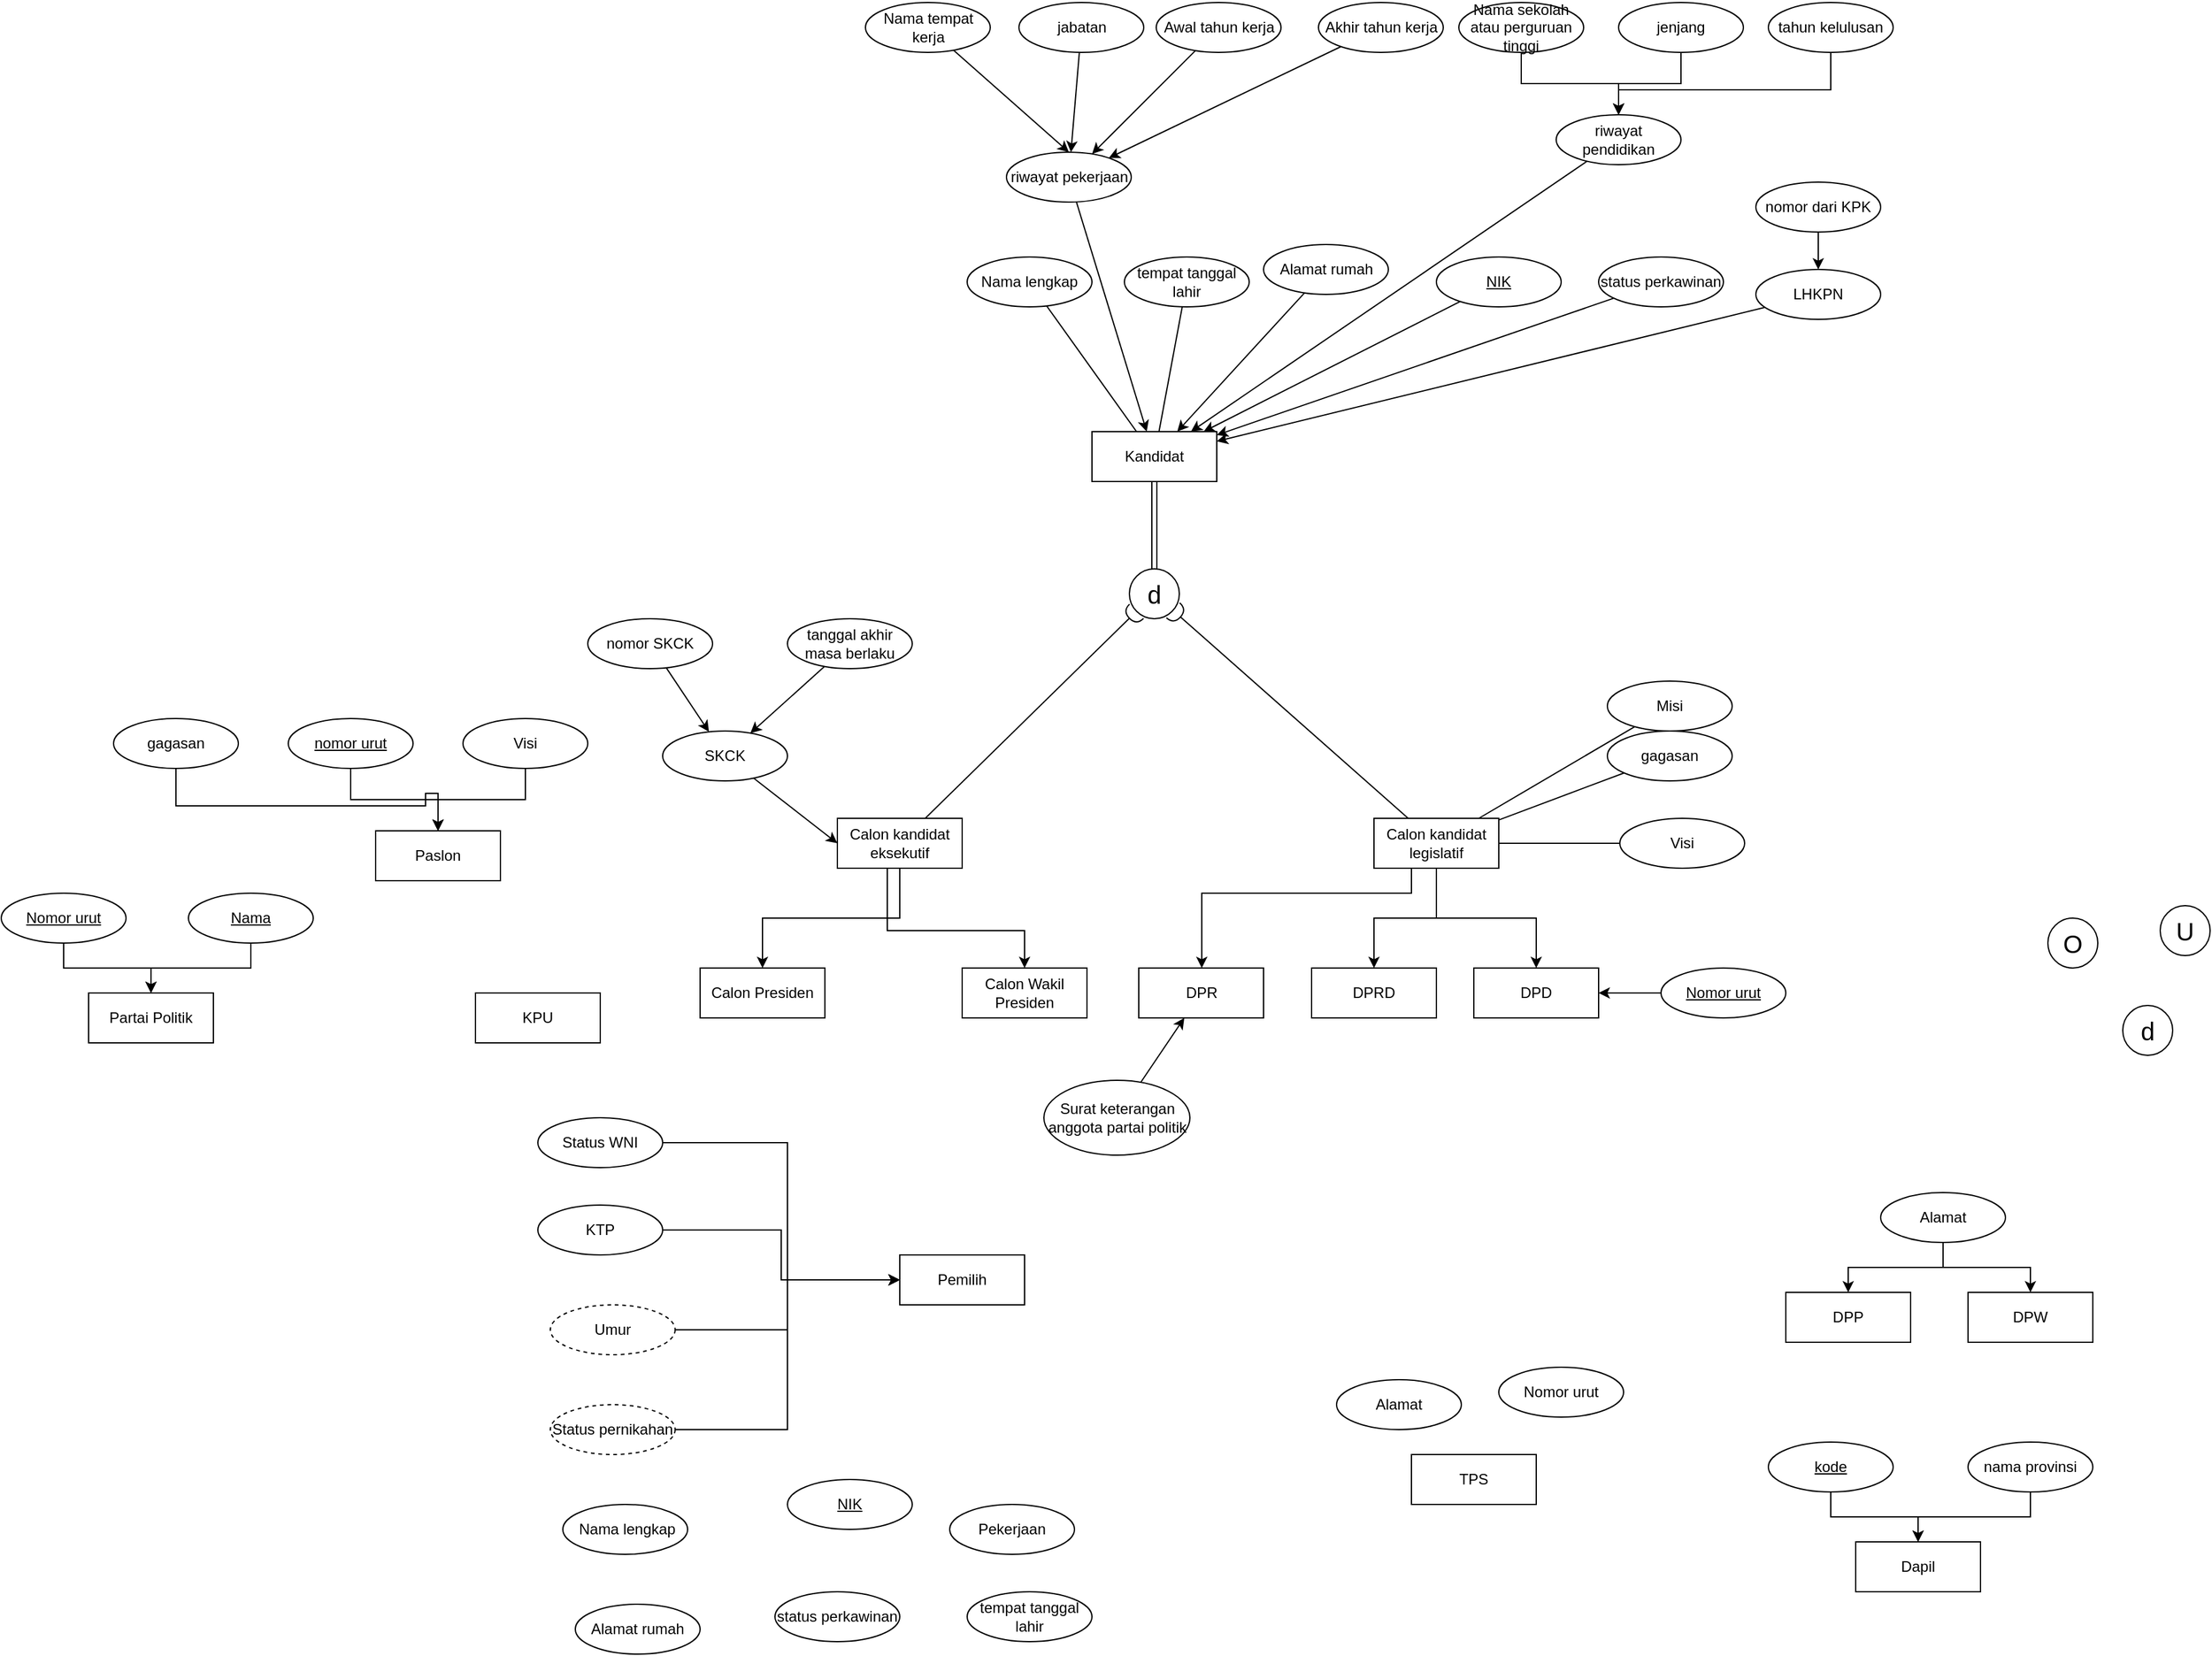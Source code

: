 <mxfile version="23.1.6" type="github">
  <diagram name="Page-1" id="nqy8MYTfZK-IS5IxkyHg">
    <mxGraphModel dx="1665" dy="1582" grid="1" gridSize="10" guides="1" tooltips="1" connect="1" arrows="1" fold="1" page="1" pageScale="1" pageWidth="827" pageHeight="1169" math="0" shadow="0">
      <root>
        <mxCell id="0" />
        <mxCell id="1" parent="0" />
        <mxCell id="Rp_q8d3P8gBAkOt-X-FX-1" value="DPR" style="whiteSpace=wrap;html=1;align=center;" parent="1" vertex="1">
          <mxGeometry x="351.5" y="110" width="100" height="40" as="geometry" />
        </mxCell>
        <mxCell id="Rp_q8d3P8gBAkOt-X-FX-2" value="DPRD" style="whiteSpace=wrap;html=1;align=center;" parent="1" vertex="1">
          <mxGeometry x="490" y="110" width="100" height="40" as="geometry" />
        </mxCell>
        <mxCell id="Rp_q8d3P8gBAkOt-X-FX-3" value="DPD" style="whiteSpace=wrap;html=1;align=center;" parent="1" vertex="1">
          <mxGeometry x="620" y="110" width="100" height="40" as="geometry" />
        </mxCell>
        <mxCell id="Rp_q8d3P8gBAkOt-X-FX-4" value="Calon Presiden" style="whiteSpace=wrap;html=1;align=center;" parent="1" vertex="1">
          <mxGeometry y="110" width="100" height="40" as="geometry" />
        </mxCell>
        <mxCell id="Rp_q8d3P8gBAkOt-X-FX-5" value="Calon Wakil Presiden" style="whiteSpace=wrap;html=1;align=center;" parent="1" vertex="1">
          <mxGeometry x="210" y="110" width="100" height="40" as="geometry" />
        </mxCell>
        <mxCell id="InDd5PstnEUt9IAhVS5L-17" style="edgeStyle=orthogonalEdgeStyle;rounded=0;orthogonalLoop=1;jettySize=auto;html=1;" edge="1" parent="1" source="06MVGboHxHlyO1YCg4qo-1" target="Rp_q8d3P8gBAkOt-X-FX-4">
          <mxGeometry relative="1" as="geometry">
            <Array as="points">
              <mxPoint x="160" y="70" />
              <mxPoint x="50" y="70" />
            </Array>
          </mxGeometry>
        </mxCell>
        <mxCell id="InDd5PstnEUt9IAhVS5L-18" style="edgeStyle=orthogonalEdgeStyle;rounded=0;orthogonalLoop=1;jettySize=auto;html=1;" edge="1" parent="1" source="06MVGboHxHlyO1YCg4qo-1" target="Rp_q8d3P8gBAkOt-X-FX-5">
          <mxGeometry relative="1" as="geometry">
            <Array as="points">
              <mxPoint x="150" y="80" />
              <mxPoint x="260" y="80" />
            </Array>
          </mxGeometry>
        </mxCell>
        <mxCell id="06MVGboHxHlyO1YCg4qo-1" value="Calon kandidat eksekutif" style="whiteSpace=wrap;html=1;align=center;" parent="1" vertex="1">
          <mxGeometry x="110" y="-10" width="100" height="40" as="geometry" />
        </mxCell>
        <mxCell id="InDd5PstnEUt9IAhVS5L-21" style="edgeStyle=orthogonalEdgeStyle;rounded=0;orthogonalLoop=1;jettySize=auto;html=1;" edge="1" parent="1" source="06MVGboHxHlyO1YCg4qo-2" target="Rp_q8d3P8gBAkOt-X-FX-1">
          <mxGeometry relative="1" as="geometry">
            <Array as="points">
              <mxPoint x="570" y="50" />
              <mxPoint x="402" y="50" />
            </Array>
          </mxGeometry>
        </mxCell>
        <mxCell id="InDd5PstnEUt9IAhVS5L-22" style="edgeStyle=orthogonalEdgeStyle;rounded=0;orthogonalLoop=1;jettySize=auto;html=1;" edge="1" parent="1" source="06MVGboHxHlyO1YCg4qo-2" target="Rp_q8d3P8gBAkOt-X-FX-3">
          <mxGeometry relative="1" as="geometry" />
        </mxCell>
        <mxCell id="InDd5PstnEUt9IAhVS5L-23" style="edgeStyle=orthogonalEdgeStyle;rounded=0;orthogonalLoop=1;jettySize=auto;html=1;" edge="1" parent="1" source="06MVGboHxHlyO1YCg4qo-2" target="Rp_q8d3P8gBAkOt-X-FX-2">
          <mxGeometry relative="1" as="geometry" />
        </mxCell>
        <mxCell id="06MVGboHxHlyO1YCg4qo-2" value="Calon kandidat legislatif" style="whiteSpace=wrap;html=1;align=center;" parent="1" vertex="1">
          <mxGeometry x="540" y="-10" width="100" height="40" as="geometry" />
        </mxCell>
        <mxCell id="06MVGboHxHlyO1YCg4qo-3" value="Dapil" style="whiteSpace=wrap;html=1;align=center;" parent="1" vertex="1">
          <mxGeometry x="926" y="570" width="100" height="40" as="geometry" />
        </mxCell>
        <mxCell id="06MVGboHxHlyO1YCg4qo-10" value="" style="group" parent="1" vertex="1" connectable="0">
          <mxGeometry x="-560" y="50" width="250" height="120" as="geometry" />
        </mxCell>
        <mxCell id="06MVGboHxHlyO1YCg4qo-4" value="Partai Politik" style="whiteSpace=wrap;html=1;align=center;" parent="06MVGboHxHlyO1YCg4qo-10" vertex="1">
          <mxGeometry x="70" y="80" width="100" height="40" as="geometry" />
        </mxCell>
        <mxCell id="06MVGboHxHlyO1YCg4qo-90" style="edgeStyle=orthogonalEdgeStyle;rounded=0;orthogonalLoop=1;jettySize=auto;html=1;" parent="06MVGboHxHlyO1YCg4qo-10" source="06MVGboHxHlyO1YCg4qo-6" target="06MVGboHxHlyO1YCg4qo-4" edge="1">
          <mxGeometry relative="1" as="geometry" />
        </mxCell>
        <mxCell id="06MVGboHxHlyO1YCg4qo-6" value="&lt;u&gt;Nomor urut&lt;/u&gt;" style="ellipse;whiteSpace=wrap;html=1;align=center;" parent="06MVGboHxHlyO1YCg4qo-10" vertex="1">
          <mxGeometry width="100" height="40" as="geometry" />
        </mxCell>
        <mxCell id="06MVGboHxHlyO1YCg4qo-7" value="&lt;u&gt;Nama&lt;/u&gt;" style="ellipse;whiteSpace=wrap;html=1;align=center;" parent="06MVGboHxHlyO1YCg4qo-10" vertex="1">
          <mxGeometry x="150" width="100" height="40" as="geometry" />
        </mxCell>
        <mxCell id="06MVGboHxHlyO1YCg4qo-8" style="edgeStyle=orthogonalEdgeStyle;rounded=0;orthogonalLoop=1;jettySize=auto;html=1;entryX=0.5;entryY=0;entryDx=0;entryDy=0;" parent="06MVGboHxHlyO1YCg4qo-10" source="06MVGboHxHlyO1YCg4qo-7" target="06MVGboHxHlyO1YCg4qo-4" edge="1">
          <mxGeometry relative="1" as="geometry" />
        </mxCell>
        <mxCell id="06MVGboHxHlyO1YCg4qo-22" value="DPP" style="whiteSpace=wrap;html=1;align=center;" parent="1" vertex="1">
          <mxGeometry x="870" y="370" width="100" height="40" as="geometry" />
        </mxCell>
        <mxCell id="06MVGboHxHlyO1YCg4qo-24" value="DPW" style="whiteSpace=wrap;html=1;align=center;" parent="1" vertex="1">
          <mxGeometry x="1016" y="370" width="100" height="40" as="geometry" />
        </mxCell>
        <mxCell id="06MVGboHxHlyO1YCg4qo-26" style="edgeStyle=orthogonalEdgeStyle;rounded=0;orthogonalLoop=1;jettySize=auto;html=1;entryX=0.5;entryY=0;entryDx=0;entryDy=0;" parent="1" source="06MVGboHxHlyO1YCg4qo-25" target="06MVGboHxHlyO1YCg4qo-24" edge="1">
          <mxGeometry relative="1" as="geometry" />
        </mxCell>
        <mxCell id="06MVGboHxHlyO1YCg4qo-27" style="edgeStyle=orthogonalEdgeStyle;rounded=0;orthogonalLoop=1;jettySize=auto;html=1;entryX=0.5;entryY=0;entryDx=0;entryDy=0;" parent="1" source="06MVGboHxHlyO1YCg4qo-25" target="06MVGboHxHlyO1YCg4qo-22" edge="1">
          <mxGeometry relative="1" as="geometry" />
        </mxCell>
        <mxCell id="06MVGboHxHlyO1YCg4qo-25" value="Alamat" style="ellipse;whiteSpace=wrap;html=1;align=center;" parent="1" vertex="1">
          <mxGeometry x="946" y="290" width="100" height="40" as="geometry" />
        </mxCell>
        <mxCell id="06MVGboHxHlyO1YCg4qo-28" value="KPU" style="whiteSpace=wrap;html=1;align=center;" parent="1" vertex="1">
          <mxGeometry x="-180" y="130" width="100" height="40" as="geometry" />
        </mxCell>
        <mxCell id="06MVGboHxHlyO1YCg4qo-74" value="" style="group" parent="1" vertex="1" connectable="0">
          <mxGeometry x="-90" y="-170" width="260" height="130" as="geometry" />
        </mxCell>
        <mxCell id="06MVGboHxHlyO1YCg4qo-68" value="SKCK" style="ellipse;whiteSpace=wrap;html=1;align=center;" parent="06MVGboHxHlyO1YCg4qo-74" vertex="1">
          <mxGeometry x="60" y="90" width="100" height="40" as="geometry" />
        </mxCell>
        <mxCell id="06MVGboHxHlyO1YCg4qo-70" value="tanggal akhir masa berlaku" style="ellipse;whiteSpace=wrap;html=1;align=center;" parent="06MVGboHxHlyO1YCg4qo-74" vertex="1">
          <mxGeometry x="160" width="100" height="40" as="geometry" />
        </mxCell>
        <mxCell id="06MVGboHxHlyO1YCg4qo-69" value="nomor SKCK" style="ellipse;whiteSpace=wrap;html=1;align=center;" parent="06MVGboHxHlyO1YCg4qo-74" vertex="1">
          <mxGeometry width="100" height="40" as="geometry" />
        </mxCell>
        <mxCell id="06MVGboHxHlyO1YCg4qo-72" style="rounded=0;orthogonalLoop=1;jettySize=auto;html=1;" parent="06MVGboHxHlyO1YCg4qo-74" source="06MVGboHxHlyO1YCg4qo-70" target="06MVGboHxHlyO1YCg4qo-68" edge="1">
          <mxGeometry relative="1" as="geometry" />
        </mxCell>
        <mxCell id="06MVGboHxHlyO1YCg4qo-71" style="rounded=0;orthogonalLoop=1;jettySize=auto;html=1;" parent="06MVGboHxHlyO1YCg4qo-74" source="06MVGboHxHlyO1YCg4qo-69" target="06MVGboHxHlyO1YCg4qo-68" edge="1">
          <mxGeometry relative="1" as="geometry" />
        </mxCell>
        <mxCell id="06MVGboHxHlyO1YCg4qo-75" style="rounded=0;orthogonalLoop=1;jettySize=auto;html=1;entryX=0;entryY=0.5;entryDx=0;entryDy=0;" parent="1" source="06MVGboHxHlyO1YCg4qo-68" target="06MVGboHxHlyO1YCg4qo-1" edge="1">
          <mxGeometry relative="1" as="geometry" />
        </mxCell>
        <mxCell id="06MVGboHxHlyO1YCg4qo-79" value="Paslon" style="whiteSpace=wrap;html=1;align=center;" parent="1" vertex="1">
          <mxGeometry x="-260" width="100" height="40" as="geometry" />
        </mxCell>
        <mxCell id="06MVGboHxHlyO1YCg4qo-88" style="edgeStyle=orthogonalEdgeStyle;rounded=0;orthogonalLoop=1;jettySize=auto;html=1;entryX=0.5;entryY=0;entryDx=0;entryDy=0;" parent="1" source="06MVGboHxHlyO1YCg4qo-81" target="06MVGboHxHlyO1YCg4qo-79" edge="1">
          <mxGeometry relative="1" as="geometry" />
        </mxCell>
        <mxCell id="06MVGboHxHlyO1YCg4qo-81" value="&lt;u&gt;nomor urut&lt;/u&gt;" style="ellipse;whiteSpace=wrap;html=1;align=center;" parent="1" vertex="1">
          <mxGeometry x="-330" y="-90" width="100" height="40" as="geometry" />
        </mxCell>
        <mxCell id="06MVGboHxHlyO1YCg4qo-87" style="edgeStyle=orthogonalEdgeStyle;rounded=0;orthogonalLoop=1;jettySize=auto;html=1;entryX=0.5;entryY=0;entryDx=0;entryDy=0;" parent="1" source="06MVGboHxHlyO1YCg4qo-82" target="06MVGboHxHlyO1YCg4qo-79" edge="1">
          <mxGeometry relative="1" as="geometry" />
        </mxCell>
        <mxCell id="06MVGboHxHlyO1YCg4qo-82" value="Visi" style="ellipse;whiteSpace=wrap;html=1;align=center;" parent="1" vertex="1">
          <mxGeometry x="-190" y="-90" width="100" height="40" as="geometry" />
        </mxCell>
        <mxCell id="06MVGboHxHlyO1YCg4qo-89" style="edgeStyle=orthogonalEdgeStyle;rounded=0;orthogonalLoop=1;jettySize=auto;html=1;" parent="1" source="06MVGboHxHlyO1YCg4qo-83" target="06MVGboHxHlyO1YCg4qo-79" edge="1">
          <mxGeometry relative="1" as="geometry">
            <Array as="points">
              <mxPoint x="-420" y="-20" />
              <mxPoint x="-220" y="-20" />
              <mxPoint x="-220" y="-30" />
              <mxPoint x="-210" y="-30" />
            </Array>
          </mxGeometry>
        </mxCell>
        <mxCell id="06MVGboHxHlyO1YCg4qo-83" value="gagasan" style="ellipse;whiteSpace=wrap;html=1;align=center;" parent="1" vertex="1">
          <mxGeometry x="-470" y="-90" width="100" height="40" as="geometry" />
        </mxCell>
        <mxCell id="06MVGboHxHlyO1YCg4qo-95" style="edgeStyle=orthogonalEdgeStyle;rounded=0;orthogonalLoop=1;jettySize=auto;html=1;curved=0;strokeColor=none;" parent="1" source="06MVGboHxHlyO1YCg4qo-91" target="Rp_q8d3P8gBAkOt-X-FX-2" edge="1">
          <mxGeometry relative="1" as="geometry">
            <Array as="points">
              <mxPoint x="382" y="80" />
              <mxPoint x="540" y="80" />
            </Array>
          </mxGeometry>
        </mxCell>
        <mxCell id="InDd5PstnEUt9IAhVS5L-24" style="rounded=0;orthogonalLoop=1;jettySize=auto;html=1;" edge="1" parent="1" source="06MVGboHxHlyO1YCg4qo-91" target="Rp_q8d3P8gBAkOt-X-FX-1">
          <mxGeometry relative="1" as="geometry" />
        </mxCell>
        <mxCell id="06MVGboHxHlyO1YCg4qo-91" value="Surat keterangan anggota partai politik" style="ellipse;whiteSpace=wrap;html=1;align=center;" parent="1" vertex="1">
          <mxGeometry x="275.5" y="200" width="117" height="60" as="geometry" />
        </mxCell>
        <mxCell id="06MVGboHxHlyO1YCg4qo-98" style="rounded=0;orthogonalLoop=1;jettySize=auto;html=1;endArrow=none;endFill=0;" parent="1" source="06MVGboHxHlyO1YCg4qo-97" target="06MVGboHxHlyO1YCg4qo-2" edge="1">
          <mxGeometry relative="1" as="geometry" />
        </mxCell>
        <mxCell id="06MVGboHxHlyO1YCg4qo-97" value="Visi" style="ellipse;whiteSpace=wrap;html=1;align=center;" parent="1" vertex="1">
          <mxGeometry x="737" y="-10" width="100" height="40" as="geometry" />
        </mxCell>
        <mxCell id="06MVGboHxHlyO1YCg4qo-102" style="rounded=0;orthogonalLoop=1;jettySize=auto;html=1;endArrow=none;endFill=0;" parent="1" source="06MVGboHxHlyO1YCg4qo-99" target="06MVGboHxHlyO1YCg4qo-2" edge="1">
          <mxGeometry relative="1" as="geometry" />
        </mxCell>
        <mxCell id="06MVGboHxHlyO1YCg4qo-99" value="Misi" style="ellipse;whiteSpace=wrap;html=1;align=center;" parent="1" vertex="1">
          <mxGeometry x="727" y="-120" width="100" height="40" as="geometry" />
        </mxCell>
        <mxCell id="06MVGboHxHlyO1YCg4qo-101" style="rounded=0;orthogonalLoop=1;jettySize=auto;html=1;endArrow=none;endFill=0;" parent="1" source="06MVGboHxHlyO1YCg4qo-100" target="06MVGboHxHlyO1YCg4qo-2" edge="1">
          <mxGeometry relative="1" as="geometry" />
        </mxCell>
        <mxCell id="06MVGboHxHlyO1YCg4qo-100" value="gagasan" style="ellipse;whiteSpace=wrap;html=1;align=center;" parent="1" vertex="1">
          <mxGeometry x="727" y="-80" width="100" height="40" as="geometry" />
        </mxCell>
        <mxCell id="06MVGboHxHlyO1YCg4qo-106" style="edgeStyle=orthogonalEdgeStyle;rounded=0;orthogonalLoop=1;jettySize=auto;html=1;" parent="1" source="06MVGboHxHlyO1YCg4qo-103" target="06MVGboHxHlyO1YCg4qo-3" edge="1">
          <mxGeometry relative="1" as="geometry" />
        </mxCell>
        <mxCell id="06MVGboHxHlyO1YCg4qo-103" value="&lt;u&gt;kode&lt;/u&gt;" style="ellipse;whiteSpace=wrap;html=1;align=center;" parent="1" vertex="1">
          <mxGeometry x="856" y="490" width="100" height="40" as="geometry" />
        </mxCell>
        <mxCell id="06MVGboHxHlyO1YCg4qo-107" style="edgeStyle=orthogonalEdgeStyle;rounded=0;orthogonalLoop=1;jettySize=auto;html=1;" parent="1" source="06MVGboHxHlyO1YCg4qo-105" target="06MVGboHxHlyO1YCg4qo-3" edge="1">
          <mxGeometry relative="1" as="geometry" />
        </mxCell>
        <mxCell id="06MVGboHxHlyO1YCg4qo-105" value="nama provinsi" style="ellipse;whiteSpace=wrap;html=1;align=center;" parent="1" vertex="1">
          <mxGeometry x="1016" y="490" width="100" height="40" as="geometry" />
        </mxCell>
        <mxCell id="06MVGboHxHlyO1YCg4qo-109" style="edgeStyle=orthogonalEdgeStyle;rounded=0;orthogonalLoop=1;jettySize=auto;html=1;" parent="1" source="06MVGboHxHlyO1YCg4qo-108" target="Rp_q8d3P8gBAkOt-X-FX-3" edge="1">
          <mxGeometry relative="1" as="geometry" />
        </mxCell>
        <mxCell id="06MVGboHxHlyO1YCg4qo-108" value="&lt;u&gt;Nomor urut&lt;/u&gt;" style="ellipse;whiteSpace=wrap;html=1;align=center;" parent="1" vertex="1">
          <mxGeometry x="770" y="110" width="100" height="40" as="geometry" />
        </mxCell>
        <mxCell id="06MVGboHxHlyO1YCg4qo-110" value="Pemilih" style="whiteSpace=wrap;html=1;align=center;" parent="1" vertex="1">
          <mxGeometry x="160" y="340" width="100" height="40" as="geometry" />
        </mxCell>
        <mxCell id="06MVGboHxHlyO1YCg4qo-120" style="edgeStyle=orthogonalEdgeStyle;rounded=0;orthogonalLoop=1;jettySize=auto;html=1;" parent="1" source="06MVGboHxHlyO1YCg4qo-112" target="06MVGboHxHlyO1YCg4qo-110" edge="1">
          <mxGeometry relative="1" as="geometry">
            <Array as="points">
              <mxPoint x="70" y="250" />
              <mxPoint x="70" y="360" />
            </Array>
          </mxGeometry>
        </mxCell>
        <mxCell id="06MVGboHxHlyO1YCg4qo-112" value="Status WNI" style="ellipse;whiteSpace=wrap;html=1;align=center;" parent="1" vertex="1">
          <mxGeometry x="-130" y="230" width="100" height="40" as="geometry" />
        </mxCell>
        <mxCell id="06MVGboHxHlyO1YCg4qo-121" style="edgeStyle=orthogonalEdgeStyle;rounded=0;orthogonalLoop=1;jettySize=auto;html=1;" parent="1" source="06MVGboHxHlyO1YCg4qo-113" target="06MVGboHxHlyO1YCg4qo-110" edge="1">
          <mxGeometry relative="1" as="geometry" />
        </mxCell>
        <mxCell id="06MVGboHxHlyO1YCg4qo-113" value="KTP" style="ellipse;whiteSpace=wrap;html=1;align=center;" parent="1" vertex="1">
          <mxGeometry x="-130" y="300" width="100" height="40" as="geometry" />
        </mxCell>
        <mxCell id="06MVGboHxHlyO1YCg4qo-122" style="edgeStyle=orthogonalEdgeStyle;rounded=0;orthogonalLoop=1;jettySize=auto;html=1;" parent="1" source="06MVGboHxHlyO1YCg4qo-115" target="06MVGboHxHlyO1YCg4qo-110" edge="1">
          <mxGeometry relative="1" as="geometry" />
        </mxCell>
        <mxCell id="06MVGboHxHlyO1YCg4qo-115" value="Umur" style="ellipse;whiteSpace=wrap;html=1;align=center;dashed=1;" parent="1" vertex="1">
          <mxGeometry x="-120" y="380" width="100" height="40" as="geometry" />
        </mxCell>
        <mxCell id="06MVGboHxHlyO1YCg4qo-123" style="edgeStyle=orthogonalEdgeStyle;rounded=0;orthogonalLoop=1;jettySize=auto;html=1;" parent="1" source="06MVGboHxHlyO1YCg4qo-119" target="06MVGboHxHlyO1YCg4qo-110" edge="1">
          <mxGeometry relative="1" as="geometry">
            <Array as="points">
              <mxPoint x="70" y="480" />
              <mxPoint x="70" y="360" />
            </Array>
          </mxGeometry>
        </mxCell>
        <mxCell id="06MVGboHxHlyO1YCg4qo-119" value="Status pernikahan" style="ellipse;whiteSpace=wrap;html=1;align=center;dashed=1;" parent="1" vertex="1">
          <mxGeometry x="-120" y="460" width="100" height="40" as="geometry" />
        </mxCell>
        <mxCell id="06MVGboHxHlyO1YCg4qo-124" value="&amp;nbsp;Nama lengkap" style="ellipse;whiteSpace=wrap;html=1;align=center;" parent="1" vertex="1">
          <mxGeometry x="-110" y="540" width="100" height="40" as="geometry" />
        </mxCell>
        <mxCell id="06MVGboHxHlyO1YCg4qo-126" value="Alamat rumah" style="ellipse;whiteSpace=wrap;html=1;align=center;" parent="1" vertex="1">
          <mxGeometry x="-100" y="620" width="100" height="40" as="geometry" />
        </mxCell>
        <mxCell id="06MVGboHxHlyO1YCg4qo-127" value="&lt;u&gt;NIK&lt;/u&gt;" style="ellipse;whiteSpace=wrap;html=1;align=center;" parent="1" vertex="1">
          <mxGeometry x="70" y="520" width="100" height="40" as="geometry" />
        </mxCell>
        <mxCell id="06MVGboHxHlyO1YCg4qo-130" value="status perkawinan" style="ellipse;whiteSpace=wrap;html=1;align=center;" parent="1" vertex="1">
          <mxGeometry x="60" y="610" width="100" height="40" as="geometry" />
        </mxCell>
        <mxCell id="06MVGboHxHlyO1YCg4qo-133" value="tempat tanggal lahir" style="ellipse;whiteSpace=wrap;html=1;align=center;" parent="1" vertex="1">
          <mxGeometry x="214" y="610" width="100" height="40" as="geometry" />
        </mxCell>
        <mxCell id="06MVGboHxHlyO1YCg4qo-134" value="Pekerjaan" style="ellipse;whiteSpace=wrap;html=1;align=center;" parent="1" vertex="1">
          <mxGeometry x="200" y="540" width="100" height="40" as="geometry" />
        </mxCell>
        <mxCell id="06MVGboHxHlyO1YCg4qo-135" value="TPS" style="whiteSpace=wrap;html=1;align=center;" parent="1" vertex="1">
          <mxGeometry x="570" y="500" width="100" height="40" as="geometry" />
        </mxCell>
        <mxCell id="06MVGboHxHlyO1YCg4qo-136" value="Nomor urut" style="ellipse;whiteSpace=wrap;html=1;align=center;" parent="1" vertex="1">
          <mxGeometry x="640" y="430" width="100" height="40" as="geometry" />
        </mxCell>
        <mxCell id="06MVGboHxHlyO1YCg4qo-137" value="Alamat" style="ellipse;whiteSpace=wrap;html=1;align=center;" parent="1" vertex="1">
          <mxGeometry x="510" y="440" width="100" height="40" as="geometry" />
        </mxCell>
        <mxCell id="InDd5PstnEUt9IAhVS5L-10" value="&lt;font style=&quot;font-size: 20px;&quot;&gt;d&lt;/font&gt;" style="ellipse;whiteSpace=wrap;html=1;aspect=fixed;" vertex="1" parent="1">
          <mxGeometry x="1140" y="140" width="40" height="40" as="geometry" />
        </mxCell>
        <mxCell id="InDd5PstnEUt9IAhVS5L-11" value="&lt;font style=&quot;font-size: 20px;&quot;&gt;U&lt;/font&gt;" style="ellipse;whiteSpace=wrap;html=1;aspect=fixed;" vertex="1" parent="1">
          <mxGeometry x="1170" y="60" width="40" height="40" as="geometry" />
        </mxCell>
        <mxCell id="InDd5PstnEUt9IAhVS5L-13" value="&lt;font style=&quot;font-size: 20px;&quot;&gt;O&lt;/font&gt;" style="ellipse;whiteSpace=wrap;html=1;aspect=fixed;" vertex="1" parent="1">
          <mxGeometry x="1080" y="70" width="40" height="40" as="geometry" />
        </mxCell>
        <mxCell id="InDd5PstnEUt9IAhVS5L-39" style="rounded=0;orthogonalLoop=1;jettySize=auto;html=1;endArrow=none;endFill=0;shape=link;" edge="1" parent="1" source="06MVGboHxHlyO1YCg4qo-29" target="InDd5PstnEUt9IAhVS5L-38">
          <mxGeometry relative="1" as="geometry" />
        </mxCell>
        <mxCell id="06MVGboHxHlyO1YCg4qo-29" value="Kandidat" style="whiteSpace=wrap;html=1;align=center;" parent="1" vertex="1">
          <mxGeometry x="314" y="-320" width="100" height="40" as="geometry" />
        </mxCell>
        <mxCell id="06MVGboHxHlyO1YCg4qo-30" value="Nama lengkap" style="ellipse;whiteSpace=wrap;html=1;align=center;" parent="1" vertex="1">
          <mxGeometry x="214" y="-460" width="100" height="40" as="geometry" />
        </mxCell>
        <mxCell id="06MVGboHxHlyO1YCg4qo-31" value="tempat tanggal lahir" style="ellipse;whiteSpace=wrap;html=1;align=center;" parent="1" vertex="1">
          <mxGeometry x="340" y="-460" width="100" height="40" as="geometry" />
        </mxCell>
        <mxCell id="06MVGboHxHlyO1YCg4qo-32" value="Alamat rumah" style="ellipse;whiteSpace=wrap;html=1;align=center;" parent="1" vertex="1">
          <mxGeometry x="451.5" y="-470" width="100" height="40" as="geometry" />
        </mxCell>
        <mxCell id="06MVGboHxHlyO1YCg4qo-33" value="&lt;u&gt;NIK&lt;/u&gt;" style="ellipse;whiteSpace=wrap;html=1;align=center;" parent="1" vertex="1">
          <mxGeometry x="590" y="-460" width="100" height="40" as="geometry" />
        </mxCell>
        <mxCell id="06MVGboHxHlyO1YCg4qo-35" value="status perkawinan" style="ellipse;whiteSpace=wrap;html=1;align=center;" parent="1" vertex="1">
          <mxGeometry x="720" y="-460" width="100" height="40" as="geometry" />
        </mxCell>
        <mxCell id="06MVGboHxHlyO1YCg4qo-54" value="" style="group" parent="1" vertex="1" connectable="0">
          <mxGeometry x="132.5" y="-664" width="463" height="160" as="geometry" />
        </mxCell>
        <mxCell id="06MVGboHxHlyO1YCg4qo-36" value="riwayat pekerjaan" style="ellipse;whiteSpace=wrap;html=1;align=center;" parent="06MVGboHxHlyO1YCg4qo-54" vertex="1">
          <mxGeometry x="113" y="120" width="100" height="40" as="geometry" />
        </mxCell>
        <mxCell id="06MVGboHxHlyO1YCg4qo-43" style="rounded=0;orthogonalLoop=1;jettySize=auto;html=1;entryX=0.5;entryY=0;entryDx=0;entryDy=0;" parent="06MVGboHxHlyO1YCg4qo-54" source="06MVGboHxHlyO1YCg4qo-39" target="06MVGboHxHlyO1YCg4qo-36" edge="1">
          <mxGeometry relative="1" as="geometry" />
        </mxCell>
        <mxCell id="06MVGboHxHlyO1YCg4qo-39" value="Nama tempat kerja" style="ellipse;whiteSpace=wrap;html=1;align=center;" parent="06MVGboHxHlyO1YCg4qo-54" vertex="1">
          <mxGeometry width="100" height="40" as="geometry" />
        </mxCell>
        <mxCell id="06MVGboHxHlyO1YCg4qo-51" style="rounded=0;orthogonalLoop=1;jettySize=auto;html=1;" parent="06MVGboHxHlyO1YCg4qo-54" source="06MVGboHxHlyO1YCg4qo-40" target="06MVGboHxHlyO1YCg4qo-36" edge="1">
          <mxGeometry relative="1" as="geometry" />
        </mxCell>
        <mxCell id="06MVGboHxHlyO1YCg4qo-40" value="jabatan" style="ellipse;whiteSpace=wrap;html=1;align=center;" parent="06MVGboHxHlyO1YCg4qo-54" vertex="1">
          <mxGeometry x="123" width="100" height="40" as="geometry" />
        </mxCell>
        <mxCell id="06MVGboHxHlyO1YCg4qo-46" style="rounded=0;orthogonalLoop=1;jettySize=auto;html=1;" parent="06MVGboHxHlyO1YCg4qo-54" source="06MVGboHxHlyO1YCg4qo-41" target="06MVGboHxHlyO1YCg4qo-36" edge="1">
          <mxGeometry relative="1" as="geometry" />
        </mxCell>
        <mxCell id="06MVGboHxHlyO1YCg4qo-41" value="Awal tahun kerja" style="ellipse;whiteSpace=wrap;html=1;align=center;" parent="06MVGboHxHlyO1YCg4qo-54" vertex="1">
          <mxGeometry x="233" width="100" height="40" as="geometry" />
        </mxCell>
        <mxCell id="06MVGboHxHlyO1YCg4qo-49" style="rounded=0;orthogonalLoop=1;jettySize=auto;html=1;" parent="06MVGboHxHlyO1YCg4qo-54" source="06MVGboHxHlyO1YCg4qo-42" target="06MVGboHxHlyO1YCg4qo-36" edge="1">
          <mxGeometry relative="1" as="geometry" />
        </mxCell>
        <mxCell id="06MVGboHxHlyO1YCg4qo-42" value="Akhir tahun kerja" style="ellipse;whiteSpace=wrap;html=1;align=center;" parent="06MVGboHxHlyO1YCg4qo-54" vertex="1">
          <mxGeometry x="363" width="100" height="40" as="geometry" />
        </mxCell>
        <mxCell id="06MVGboHxHlyO1YCg4qo-62" value="" style="group" parent="1" vertex="1" connectable="0">
          <mxGeometry x="608" y="-664" width="348" height="130" as="geometry" />
        </mxCell>
        <mxCell id="06MVGboHxHlyO1YCg4qo-37" value="riwayat pendidikan" style="ellipse;whiteSpace=wrap;html=1;align=center;" parent="06MVGboHxHlyO1YCg4qo-62" vertex="1">
          <mxGeometry x="78" y="90" width="100" height="40" as="geometry" />
        </mxCell>
        <mxCell id="06MVGboHxHlyO1YCg4qo-58" style="edgeStyle=orthogonalEdgeStyle;rounded=0;orthogonalLoop=1;jettySize=auto;html=1;" parent="06MVGboHxHlyO1YCg4qo-62" source="06MVGboHxHlyO1YCg4qo-55" target="06MVGboHxHlyO1YCg4qo-37" edge="1">
          <mxGeometry relative="1" as="geometry" />
        </mxCell>
        <mxCell id="06MVGboHxHlyO1YCg4qo-55" value="Nama sekolah atau perguruan tinggi" style="ellipse;whiteSpace=wrap;html=1;align=center;" parent="06MVGboHxHlyO1YCg4qo-62" vertex="1">
          <mxGeometry width="100" height="40" as="geometry" />
        </mxCell>
        <mxCell id="06MVGboHxHlyO1YCg4qo-59" style="edgeStyle=orthogonalEdgeStyle;rounded=0;orthogonalLoop=1;jettySize=auto;html=1;" parent="06MVGboHxHlyO1YCg4qo-62" source="06MVGboHxHlyO1YCg4qo-56" target="06MVGboHxHlyO1YCg4qo-37" edge="1">
          <mxGeometry relative="1" as="geometry" />
        </mxCell>
        <mxCell id="06MVGboHxHlyO1YCg4qo-56" value="jenjang" style="ellipse;whiteSpace=wrap;html=1;align=center;" parent="06MVGboHxHlyO1YCg4qo-62" vertex="1">
          <mxGeometry x="128" width="100" height="40" as="geometry" />
        </mxCell>
        <mxCell id="06MVGboHxHlyO1YCg4qo-60" style="edgeStyle=orthogonalEdgeStyle;rounded=0;orthogonalLoop=1;jettySize=auto;html=1;" parent="06MVGboHxHlyO1YCg4qo-62" source="06MVGboHxHlyO1YCg4qo-57" target="06MVGboHxHlyO1YCg4qo-37" edge="1">
          <mxGeometry relative="1" as="geometry">
            <Array as="points">
              <mxPoint x="298" y="70" />
              <mxPoint x="128" y="70" />
            </Array>
          </mxGeometry>
        </mxCell>
        <mxCell id="06MVGboHxHlyO1YCg4qo-57" value="tahun kelulusan" style="ellipse;whiteSpace=wrap;html=1;align=center;" parent="06MVGboHxHlyO1YCg4qo-62" vertex="1">
          <mxGeometry x="248" width="100" height="40" as="geometry" />
        </mxCell>
        <mxCell id="06MVGboHxHlyO1YCg4qo-66" value="" style="group" parent="1" vertex="1" connectable="0">
          <mxGeometry x="846" y="-520" width="100" height="110" as="geometry" />
        </mxCell>
        <mxCell id="06MVGboHxHlyO1YCg4qo-38" value="LHKPN" style="ellipse;whiteSpace=wrap;html=1;align=center;" parent="06MVGboHxHlyO1YCg4qo-66" vertex="1">
          <mxGeometry y="70" width="100" height="40" as="geometry" />
        </mxCell>
        <mxCell id="06MVGboHxHlyO1YCg4qo-63" value="nomor dari KPK" style="ellipse;whiteSpace=wrap;html=1;align=center;" parent="06MVGboHxHlyO1YCg4qo-66" vertex="1">
          <mxGeometry width="100" height="40" as="geometry" />
        </mxCell>
        <mxCell id="06MVGboHxHlyO1YCg4qo-65" style="edgeStyle=orthogonalEdgeStyle;rounded=0;orthogonalLoop=1;jettySize=auto;html=1;" parent="06MVGboHxHlyO1YCg4qo-66" source="06MVGboHxHlyO1YCg4qo-63" target="06MVGboHxHlyO1YCg4qo-38" edge="1">
          <mxGeometry relative="1" as="geometry" />
        </mxCell>
        <mxCell id="InDd5PstnEUt9IAhVS5L-1" style="rounded=0;orthogonalLoop=1;jettySize=auto;html=1;startArrow=none;startFill=0;endArrow=none;endFill=0;" edge="1" parent="1" source="06MVGboHxHlyO1YCg4qo-30" target="06MVGboHxHlyO1YCg4qo-29">
          <mxGeometry relative="1" as="geometry" />
        </mxCell>
        <mxCell id="InDd5PstnEUt9IAhVS5L-2" style="rounded=0;orthogonalLoop=1;jettySize=auto;html=1;endArrow=none;endFill=0;" edge="1" parent="1" source="06MVGboHxHlyO1YCg4qo-31" target="06MVGboHxHlyO1YCg4qo-29">
          <mxGeometry relative="1" as="geometry" />
        </mxCell>
        <mxCell id="InDd5PstnEUt9IAhVS5L-3" style="rounded=0;orthogonalLoop=1;jettySize=auto;html=1;" edge="1" parent="1" source="06MVGboHxHlyO1YCg4qo-32" target="06MVGboHxHlyO1YCg4qo-29">
          <mxGeometry relative="1" as="geometry" />
        </mxCell>
        <mxCell id="InDd5PstnEUt9IAhVS5L-4" style="rounded=0;orthogonalLoop=1;jettySize=auto;html=1;" edge="1" parent="1" source="06MVGboHxHlyO1YCg4qo-33" target="06MVGboHxHlyO1YCg4qo-29">
          <mxGeometry relative="1" as="geometry" />
        </mxCell>
        <mxCell id="InDd5PstnEUt9IAhVS5L-6" style="rounded=0;orthogonalLoop=1;jettySize=auto;html=1;" edge="1" parent="1" source="06MVGboHxHlyO1YCg4qo-35" target="06MVGboHxHlyO1YCg4qo-29">
          <mxGeometry relative="1" as="geometry" />
        </mxCell>
        <mxCell id="InDd5PstnEUt9IAhVS5L-7" style="rounded=0;orthogonalLoop=1;jettySize=auto;html=1;" edge="1" parent="1" source="06MVGboHxHlyO1YCg4qo-36" target="06MVGboHxHlyO1YCg4qo-29">
          <mxGeometry relative="1" as="geometry" />
        </mxCell>
        <mxCell id="InDd5PstnEUt9IAhVS5L-8" style="rounded=0;orthogonalLoop=1;jettySize=auto;html=1;" edge="1" parent="1" source="06MVGboHxHlyO1YCg4qo-37" target="06MVGboHxHlyO1YCg4qo-29">
          <mxGeometry relative="1" as="geometry" />
        </mxCell>
        <mxCell id="InDd5PstnEUt9IAhVS5L-31" style="rounded=0;orthogonalLoop=1;jettySize=auto;html=1;" edge="1" parent="1" source="06MVGboHxHlyO1YCg4qo-38" target="06MVGboHxHlyO1YCg4qo-29">
          <mxGeometry relative="1" as="geometry">
            <mxPoint x="950" y="-400" as="targetPoint" />
          </mxGeometry>
        </mxCell>
        <mxCell id="InDd5PstnEUt9IAhVS5L-41" style="rounded=0;orthogonalLoop=1;jettySize=auto;html=1;endArrow=none;endFill=0;startArrow=halfCircle;startFill=0;" edge="1" parent="1" source="InDd5PstnEUt9IAhVS5L-38" target="06MVGboHxHlyO1YCg4qo-2">
          <mxGeometry relative="1" as="geometry">
            <mxPoint x="460" y="-100" as="sourcePoint" />
          </mxGeometry>
        </mxCell>
        <mxCell id="InDd5PstnEUt9IAhVS5L-42" style="rounded=0;orthogonalLoop=1;jettySize=auto;html=1;endArrow=none;endFill=0;startArrow=halfCircle;startFill=0;" edge="1" parent="1" source="InDd5PstnEUt9IAhVS5L-38" target="06MVGboHxHlyO1YCg4qo-1">
          <mxGeometry relative="1" as="geometry" />
        </mxCell>
        <mxCell id="InDd5PstnEUt9IAhVS5L-38" value="&lt;font style=&quot;font-size: 20px;&quot;&gt;d&lt;/font&gt;" style="ellipse;whiteSpace=wrap;html=1;aspect=fixed;" vertex="1" parent="1">
          <mxGeometry x="344" y="-210" width="40" height="40" as="geometry" />
        </mxCell>
      </root>
    </mxGraphModel>
  </diagram>
</mxfile>
